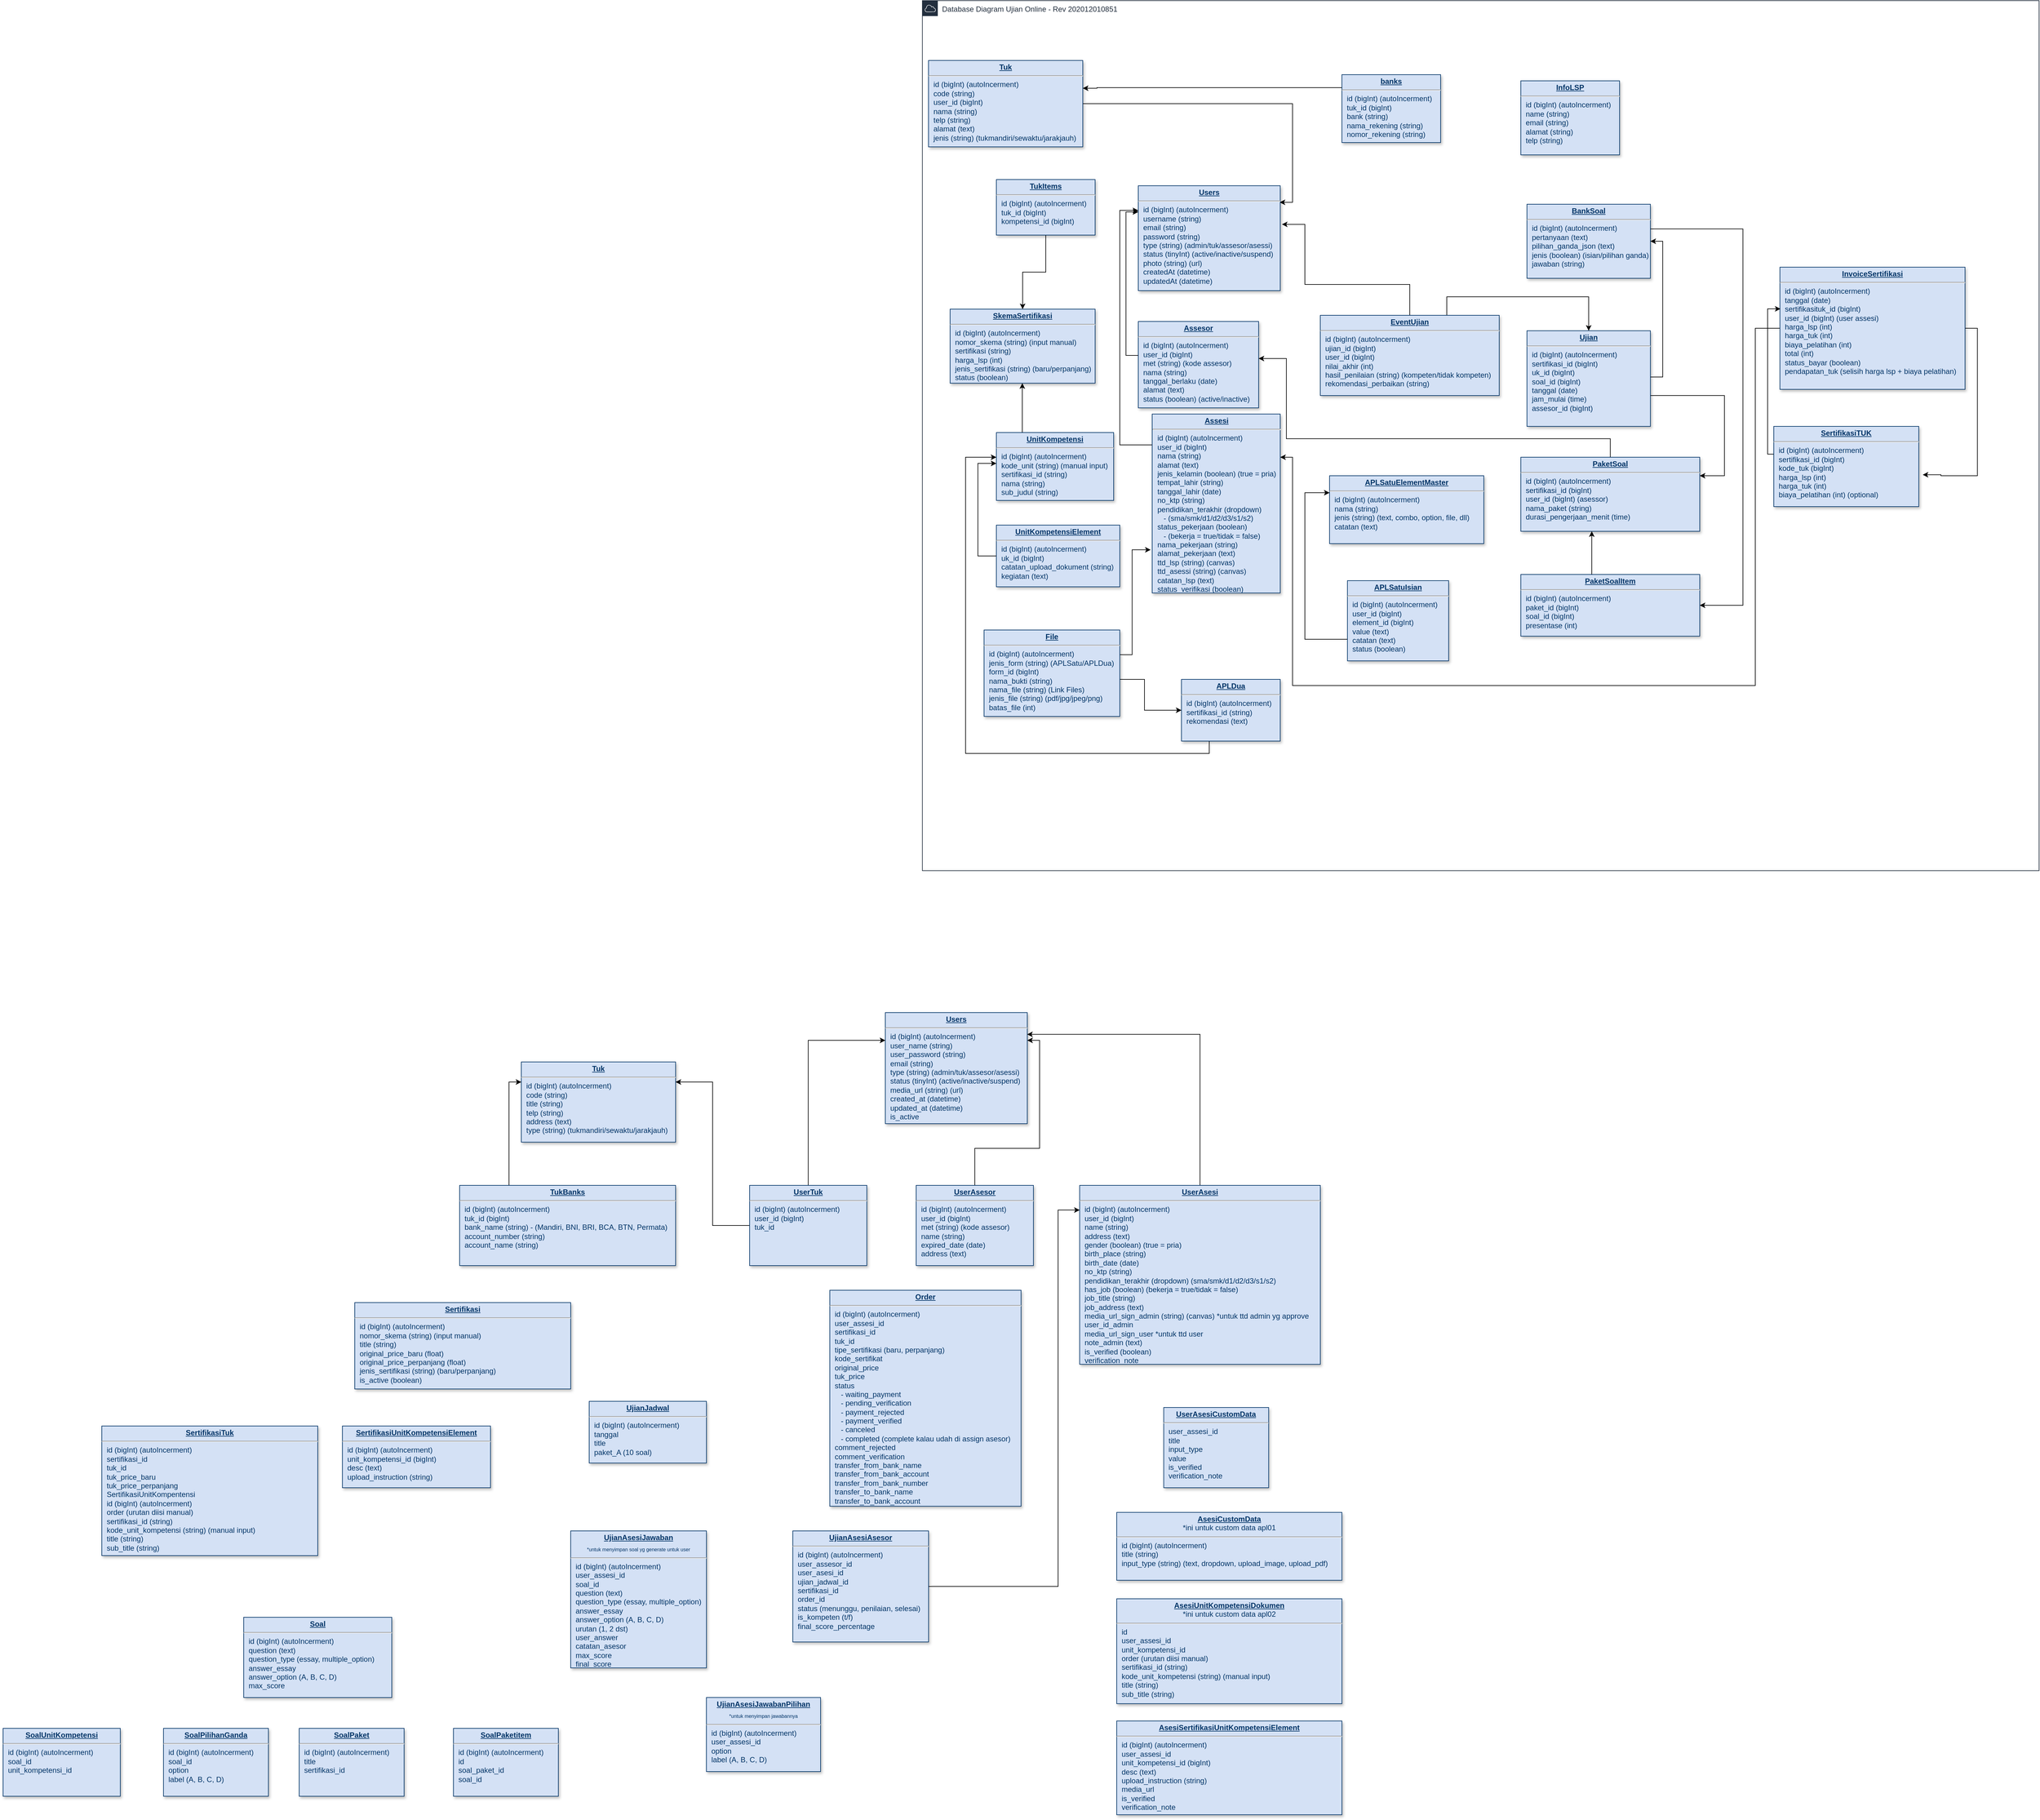 <mxfile version="13.10.9" type="github">
  <diagram name="Page-1" id="efa7a0a1-bf9b-a30e-e6df-94a7791c09e9">
    <mxGraphModel dx="3995" dy="2489" grid="1" gridSize="10" guides="1" tooltips="1" connect="1" arrows="1" fold="1" page="1" pageScale="1" pageWidth="826" pageHeight="1169" background="#ffffff" math="0" shadow="0">
      <root>
        <mxCell id="0" />
        <mxCell id="1" parent="0" />
        <mxCell id="heTCheeYm8iJPFTdOMiy-63" value="Database Diagram Ujian Online - Rev 202012010851" style="points=[[0,0],[0.25,0],[0.5,0],[0.75,0],[1,0],[1,0.25],[1,0.5],[1,0.75],[1,1],[0.75,1],[0.5,1],[0.25,1],[0,1],[0,0.75],[0,0.5],[0,0.25]];outlineConnect=0;gradientColor=none;html=1;whiteSpace=wrap;fontSize=12;fontStyle=0;shape=mxgraph.aws4.group;grIcon=mxgraph.aws4.group_aws_cloud;strokeColor=#232F3E;fillColor=none;verticalAlign=top;align=left;spacingLeft=30;fontColor=#232F3E;dashed=0;" parent="1" vertex="1">
          <mxGeometry x="-70" y="-220" width="1810" height="1410" as="geometry" />
        </mxCell>
        <mxCell id="heTCheeYm8iJPFTdOMiy-60" style="edgeStyle=orthogonalEdgeStyle;rounded=0;orthogonalLoop=1;jettySize=auto;html=1;entryX=0.996;entryY=0.158;entryDx=0;entryDy=0;entryPerimeter=0;" parent="1" source="19" target="25" edge="1">
          <mxGeometry relative="1" as="geometry" />
        </mxCell>
        <mxCell id="19" value="&lt;p style=&quot;margin: 0px ; margin-top: 4px ; text-align: center ; text-decoration: underline&quot;&gt;&lt;b&gt;Tuk&lt;/b&gt;&lt;/p&gt;&lt;hr&gt;&lt;p style=&quot;margin: 0px ; margin-left: 8px&quot;&gt;id (bigInt) (autoIncerment)&lt;br&gt;&lt;/p&gt;&lt;p style=&quot;margin: 0px ; margin-left: 8px&quot;&gt;code (string)&lt;br&gt;user_id (bigInt)&lt;/p&gt;&lt;p style=&quot;margin: 0px ; margin-left: 8px&quot;&gt;nama (string)&lt;/p&gt;&lt;p style=&quot;margin: 0px ; margin-left: 8px&quot;&gt;telp (string)&lt;/p&gt;&lt;p style=&quot;margin: 0px ; margin-left: 8px&quot;&gt;alamat (text)&lt;/p&gt;&lt;p style=&quot;margin: 0px ; margin-left: 8px&quot;&gt;jenis (string) (tukmandiri/sewaktu/jarakjauh)&lt;/p&gt;" style="verticalAlign=top;align=left;overflow=fill;fontSize=12;fontFamily=Helvetica;html=1;strokeColor=#003366;shadow=1;fillColor=#D4E1F5;fontColor=#003366" parent="1" vertex="1">
          <mxGeometry x="-60" y="-123" width="250" height="140" as="geometry" />
        </mxCell>
        <mxCell id="heTCheeYm8iJPFTdOMiy-50" style="edgeStyle=orthogonalEdgeStyle;rounded=0;orthogonalLoop=1;jettySize=auto;html=1;entryX=1.027;entryY=0.603;entryDx=0;entryDy=0;entryPerimeter=0;" parent="1" source="21" target="heTCheeYm8iJPFTdOMiy-49" edge="1">
          <mxGeometry relative="1" as="geometry">
            <Array as="points">
              <mxPoint x="1640" y="311" />
              <mxPoint x="1640" y="550" />
              <mxPoint x="1581" y="550" />
            </Array>
          </mxGeometry>
        </mxCell>
        <mxCell id="bXYBpyES4xBzQ3Z_DIDQ-28" style="edgeStyle=orthogonalEdgeStyle;rounded=0;orthogonalLoop=1;jettySize=auto;html=1;" parent="1" source="21" target="heTCheeYm8iJPFTdOMiy-33" edge="1">
          <mxGeometry relative="1" as="geometry">
            <Array as="points">
              <mxPoint x="1280" y="311" />
              <mxPoint x="1280" y="890" />
              <mxPoint x="530" y="890" />
              <mxPoint x="530" y="520" />
            </Array>
          </mxGeometry>
        </mxCell>
        <mxCell id="21" value="&lt;p style=&quot;margin: 0px ; margin-top: 4px ; text-align: center ; text-decoration: underline&quot;&gt;&lt;b&gt;InvoiceSertifikasi&lt;/b&gt;&lt;/p&gt;&lt;hr&gt;&lt;p style=&quot;margin: 0px ; margin-left: 8px&quot;&gt;id (bigInt) (autoI&lt;span&gt;ncerment)&lt;/span&gt;&lt;/p&gt;&lt;p style=&quot;margin: 0px ; margin-left: 8px&quot;&gt;tanggal (date)&lt;/p&gt;&lt;p style=&quot;margin: 0px ; margin-left: 8px&quot;&gt;sertifikasituk_id (bigInt)&lt;/p&gt;&lt;p style=&quot;margin: 0px ; margin-left: 8px&quot;&gt;user_id (bigInt) (user assesi)&lt;/p&gt;&lt;p style=&quot;margin: 0px ; margin-left: 8px&quot;&gt;harga_lsp (int)&lt;/p&gt;&lt;p style=&quot;margin: 0px ; margin-left: 8px&quot;&gt;harga_tuk (int)&lt;/p&gt;&lt;p style=&quot;margin: 0px ; margin-left: 8px&quot;&gt;biaya_pelatihan (int)&lt;/p&gt;&lt;p style=&quot;margin: 0px ; margin-left: 8px&quot;&gt;total (int)&lt;/p&gt;&lt;p style=&quot;margin: 0px ; margin-left: 8px&quot;&gt;status_bayar (boolean)&lt;/p&gt;&lt;p style=&quot;margin: 0px ; margin-left: 8px&quot;&gt;pendapatan_tuk&amp;nbsp;&lt;span&gt;(selisih harga lsp + biaya pelatihan)&lt;/span&gt;&lt;/p&gt;&lt;p style=&quot;margin: 0px ; margin-left: 8px&quot;&gt;&lt;br&gt;&lt;/p&gt;" style="verticalAlign=top;align=left;overflow=fill;fontSize=12;fontFamily=Helvetica;html=1;strokeColor=#003366;shadow=1;fillColor=#D4E1F5;fontColor=#003366" parent="1" vertex="1">
          <mxGeometry x="1320" y="212" width="300" height="198" as="geometry" />
        </mxCell>
        <mxCell id="DHn3oza12a2Z6BV4zN-L-25" style="edgeStyle=orthogonalEdgeStyle;rounded=0;orthogonalLoop=1;jettySize=auto;html=1;" parent="1" source="23" target="heTCheeYm8iJPFTdOMiy-48" edge="1">
          <mxGeometry relative="1" as="geometry">
            <Array as="points">
              <mxPoint x="92" y="460" />
              <mxPoint x="92" y="460" />
            </Array>
          </mxGeometry>
        </mxCell>
        <mxCell id="23" value="&lt;p style=&quot;margin: 0px ; margin-top: 4px ; text-align: center ; text-decoration: underline&quot;&gt;&lt;strong&gt;UnitKompetensi&lt;/strong&gt;&lt;/p&gt;&lt;hr&gt;&lt;p style=&quot;margin: 0px ; margin-left: 8px&quot;&gt;id (bigInt) (autoIncerment)&amp;nbsp;&lt;/p&gt;&lt;p style=&quot;margin: 0px ; margin-left: 8px&quot;&gt;&lt;span&gt;kode_unit (string) (manual input)&lt;/span&gt;&lt;br&gt;&lt;/p&gt;&lt;p style=&quot;margin: 0px ; margin-left: 8px&quot;&gt;sertifikasi_id (string)&lt;/p&gt;&lt;p style=&quot;margin: 0px ; margin-left: 8px&quot;&gt;nama (string)&lt;/p&gt;&lt;p style=&quot;margin: 0px ; margin-left: 8px&quot;&gt;sub_judul (string)&lt;/p&gt;" style="verticalAlign=top;align=left;overflow=fill;fontSize=12;fontFamily=Helvetica;html=1;strokeColor=#003366;shadow=1;fillColor=#D4E1F5;fontColor=#003366" parent="1" vertex="1">
          <mxGeometry x="50" y="480" width="190" height="110" as="geometry" />
        </mxCell>
        <mxCell id="25" value="&lt;p style=&quot;margin: 0px ; margin-top: 4px ; text-align: center ; text-decoration: underline&quot;&gt;&lt;strong&gt;Users&lt;/strong&gt;&lt;/p&gt;&lt;hr&gt;&lt;p style=&quot;margin: 0px ; margin-left: 8px&quot;&gt;id (bigInt) (autoIncerment)&lt;/p&gt;&lt;p style=&quot;margin: 0px ; margin-left: 8px&quot;&gt;&lt;span&gt;username (string)&lt;/span&gt;&lt;br&gt;&lt;/p&gt;&lt;p style=&quot;margin: 0px ; margin-left: 8px&quot;&gt;email (string)&lt;/p&gt;&lt;p style=&quot;margin: 0px ; margin-left: 8px&quot;&gt;password (string)&lt;/p&gt;&lt;p style=&quot;margin: 0px ; margin-left: 8px&quot;&gt;type (string) (admin/tuk/assesor/asessi)&lt;/p&gt;&lt;p style=&quot;margin: 0px ; margin-left: 8px&quot;&gt;status (tinyInt) (active/inactive/suspend)&lt;/p&gt;&lt;p style=&quot;margin: 0px ; margin-left: 8px&quot;&gt;photo (string) (url)&lt;br&gt;&lt;/p&gt;&lt;p style=&quot;margin: 0px ; margin-left: 8px&quot;&gt;createdAt (datetime)&lt;/p&gt;&lt;p style=&quot;margin: 0px ; margin-left: 8px&quot;&gt;updatedAt (datetime)&lt;/p&gt;" style="verticalAlign=top;align=left;overflow=fill;fontSize=12;fontFamily=Helvetica;html=1;strokeColor=#003366;shadow=1;fillColor=#D4E1F5;fontColor=#003366" parent="1" vertex="1">
          <mxGeometry x="280" y="80" width="230" height="170" as="geometry" />
        </mxCell>
        <mxCell id="DHn3oza12a2Z6BV4zN-L-26" style="edgeStyle=orthogonalEdgeStyle;rounded=0;orthogonalLoop=1;jettySize=auto;html=1;entryX=0.5;entryY=0;entryDx=0;entryDy=0;" parent="1" source="WZpdN21KnvEpJNr-9mmN-114" target="heTCheeYm8iJPFTdOMiy-48" edge="1">
          <mxGeometry relative="1" as="geometry" />
        </mxCell>
        <mxCell id="WZpdN21KnvEpJNr-9mmN-114" value="&lt;p style=&quot;margin: 0px ; margin-top: 4px ; text-align: center ; text-decoration: underline&quot;&gt;&lt;b&gt;TukItems&lt;/b&gt;&lt;/p&gt;&lt;hr&gt;&lt;p style=&quot;margin: 0px ; margin-left: 8px&quot;&gt;id (bigInt) (autoIncerment)&lt;/p&gt;&lt;p style=&quot;margin: 0px ; margin-left: 8px&quot;&gt;tuk_id (bigInt)&lt;/p&gt;&lt;p style=&quot;margin: 0px ; margin-left: 8px&quot;&gt;kompetensi_id (bigInt)&lt;/p&gt;" style="verticalAlign=top;align=left;overflow=fill;fontSize=12;fontFamily=Helvetica;html=1;strokeColor=#003366;shadow=1;fillColor=#D4E1F5;fontColor=#003366" parent="1" vertex="1">
          <mxGeometry x="50" y="70" width="160" height="90" as="geometry" />
        </mxCell>
        <mxCell id="heTCheeYm8iJPFTdOMiy-61" style="edgeStyle=orthogonalEdgeStyle;rounded=0;orthogonalLoop=1;jettySize=auto;html=1;" parent="1" source="WZpdN21KnvEpJNr-9mmN-120" edge="1">
          <mxGeometry relative="1" as="geometry">
            <Array as="points">
              <mxPoint x="213" y="-79" />
            </Array>
            <mxPoint x="190" y="-78" as="targetPoint" />
          </mxGeometry>
        </mxCell>
        <mxCell id="WZpdN21KnvEpJNr-9mmN-120" value="&lt;p style=&quot;margin: 0px ; margin-top: 4px ; text-align: center ; text-decoration: underline&quot;&gt;&lt;b&gt;banks&lt;/b&gt;&lt;/p&gt;&lt;hr&gt;&lt;p style=&quot;margin: 0px ; margin-left: 8px&quot;&gt;id (bigInt) (autoIncerment)&lt;/p&gt;&lt;p style=&quot;margin: 0px ; margin-left: 8px&quot;&gt;tuk_id (bigInt)&lt;br&gt;bank (string)&lt;/p&gt;&lt;p style=&quot;margin: 0px ; margin-left: 8px&quot;&gt;nama_rekening (string)&lt;/p&gt;&lt;p style=&quot;margin: 0px ; margin-left: 8px&quot;&gt;nomor_rekening (string)&lt;/p&gt;" style="verticalAlign=top;align=left;overflow=fill;fontSize=12;fontFamily=Helvetica;html=1;strokeColor=#003366;shadow=1;fillColor=#D4E1F5;fontColor=#003366" parent="1" vertex="1">
          <mxGeometry x="610" y="-100" width="160" height="110" as="geometry" />
        </mxCell>
        <mxCell id="Iho4lKKZC5XpDZxjVtu8-25" value="&lt;p style=&quot;margin: 0px ; margin-top: 4px ; text-align: center ; text-decoration: underline&quot;&gt;&lt;b&gt;InfoLSP&lt;/b&gt;&lt;/p&gt;&lt;hr&gt;&lt;p style=&quot;margin: 0px ; margin-left: 8px&quot;&gt;id (bigInt) (autoI&lt;span&gt;ncerment)&lt;/span&gt;&lt;/p&gt;&lt;p style=&quot;margin: 0px ; margin-left: 8px&quot;&gt;name (string)&lt;/p&gt;&lt;p style=&quot;margin: 0px ; margin-left: 8px&quot;&gt;email (string)&lt;/p&gt;&lt;p style=&quot;margin: 0px ; margin-left: 8px&quot;&gt;alamat (string)&lt;/p&gt;&lt;p style=&quot;margin: 0px ; margin-left: 8px&quot;&gt;telp (string)&lt;/p&gt;" style="verticalAlign=top;align=left;overflow=fill;fontSize=12;fontFamily=Helvetica;html=1;strokeColor=#003366;shadow=1;fillColor=#D4E1F5;fontColor=#003366" parent="1" vertex="1">
          <mxGeometry x="900" y="-90" width="160" height="120" as="geometry" />
        </mxCell>
        <mxCell id="heTCheeYm8iJPFTdOMiy-39" style="edgeStyle=orthogonalEdgeStyle;rounded=0;orthogonalLoop=1;jettySize=auto;html=1;entryX=0;entryY=0.25;entryDx=0;entryDy=0;" parent="1" source="heTCheeYm8iJPFTdOMiy-32" target="25" edge="1">
          <mxGeometry relative="1" as="geometry">
            <mxPoint x="270" y="110" as="targetPoint" />
            <Array as="points">
              <mxPoint x="260" y="355" />
              <mxPoint x="260" y="122" />
            </Array>
          </mxGeometry>
        </mxCell>
        <mxCell id="heTCheeYm8iJPFTdOMiy-32" value="&lt;p style=&quot;margin: 0px ; margin-top: 4px ; text-align: center ; text-decoration: underline&quot;&gt;&lt;strong&gt;Assesor&lt;/strong&gt;&lt;/p&gt;&lt;hr&gt;&lt;p style=&quot;margin: 0px ; margin-left: 8px&quot;&gt;id (bigInt) (autoIncerment)&lt;/p&gt;&lt;p style=&quot;margin: 0px ; margin-left: 8px&quot;&gt;user_id (bigInt)&lt;/p&gt;&lt;p style=&quot;margin: 0px ; margin-left: 8px&quot;&gt;met (string) (kode assesor)&lt;br&gt;&lt;/p&gt;&lt;p style=&quot;margin: 0px ; margin-left: 8px&quot;&gt;nama (string)&lt;/p&gt;&lt;p style=&quot;margin: 0px ; margin-left: 8px&quot;&gt;tanggal_berlaku (date)&lt;/p&gt;&lt;p style=&quot;margin: 0px ; margin-left: 8px&quot;&gt;alamat (text)&lt;/p&gt;&lt;p style=&quot;margin: 0px ; margin-left: 8px&quot;&gt;status (boolean) (active/inactive)&lt;/p&gt;&lt;p style=&quot;margin: 0px ; margin-left: 8px&quot;&gt;&lt;br&gt;&lt;/p&gt;" style="verticalAlign=top;align=left;overflow=fill;fontSize=12;fontFamily=Helvetica;html=1;strokeColor=#003366;shadow=1;fillColor=#D4E1F5;fontColor=#003366" parent="1" vertex="1">
          <mxGeometry x="280" y="300" width="195" height="140" as="geometry" />
        </mxCell>
        <mxCell id="heTCheeYm8iJPFTdOMiy-40" style="edgeStyle=orthogonalEdgeStyle;rounded=0;orthogonalLoop=1;jettySize=auto;html=1;" parent="1" source="heTCheeYm8iJPFTdOMiy-33" edge="1">
          <mxGeometry relative="1" as="geometry">
            <mxPoint x="280" y="120" as="targetPoint" />
            <Array as="points">
              <mxPoint x="250" y="500" />
              <mxPoint x="250" y="120" />
            </Array>
          </mxGeometry>
        </mxCell>
        <mxCell id="heTCheeYm8iJPFTdOMiy-33" value="&lt;p style=&quot;margin: 0px ; margin-top: 4px ; text-align: center ; text-decoration: underline&quot;&gt;&lt;strong&gt;Assesi&lt;/strong&gt;&lt;/p&gt;&lt;hr&gt;&lt;p style=&quot;margin: 0px ; margin-left: 8px&quot;&gt;id (bigInt) (autoIncerment)&lt;/p&gt;&lt;p style=&quot;margin: 0px ; margin-left: 8px&quot;&gt;user_id (bigInt)&lt;/p&gt;&lt;p style=&quot;margin: 0px ; margin-left: 8px&quot;&gt;nama (string)&lt;/p&gt;&lt;p style=&quot;margin: 0px ; margin-left: 8px&quot;&gt;alamat (text)&lt;/p&gt;&lt;p style=&quot;margin: 0px ; margin-left: 8px&quot;&gt;jenis_kelamin (boolean) (true = pria)&lt;br&gt;tempat_lahir (string)&lt;/p&gt;&lt;p style=&quot;margin: 0px ; margin-left: 8px&quot;&gt;tanggal_lahir (date)&lt;/p&gt;&lt;p style=&quot;margin: 0px ; margin-left: 8px&quot;&gt;no_ktp (string)&lt;/p&gt;&lt;p style=&quot;margin: 0px ; margin-left: 8px&quot;&gt;pendidikan_terakhir (dropdown)&lt;/p&gt;&lt;p style=&quot;margin: 0px ; margin-left: 8px&quot;&gt;&amp;nbsp; &amp;nbsp;- (sma/smk/d1/d2/d3/s1/s2)&lt;/p&gt;&lt;p style=&quot;margin: 0px ; margin-left: 8px&quot;&gt;status_pekerjaan (boolean)&lt;/p&gt;&lt;p style=&quot;margin: 0px ; margin-left: 8px&quot;&gt;&amp;nbsp; &amp;nbsp;- (bekerja = true/tidak = false)&lt;/p&gt;&lt;p style=&quot;margin: 0px ; margin-left: 8px&quot;&gt;nama_pekerjaan (string)&lt;/p&gt;&lt;p style=&quot;margin: 0px ; margin-left: 8px&quot;&gt;alamat_pekerjaan (text)&lt;/p&gt;&lt;p style=&quot;margin: 0px ; margin-left: 8px&quot;&gt;ttd_lsp (string) (canvas)&lt;/p&gt;&lt;p style=&quot;margin: 0px ; margin-left: 8px&quot;&gt;ttd_asessi (string) (canvas)&lt;/p&gt;&lt;p style=&quot;margin: 0px ; margin-left: 8px&quot;&gt;catatan_lsp (text)&lt;/p&gt;&lt;p style=&quot;margin: 0px ; margin-left: 8px&quot;&gt;status_verifikasi (boolean)&lt;/p&gt;" style="verticalAlign=top;align=left;overflow=fill;fontSize=12;fontFamily=Helvetica;html=1;strokeColor=#003366;shadow=1;fillColor=#D4E1F5;fontColor=#003366" parent="1" vertex="1">
          <mxGeometry x="302.5" y="450" width="207.5" height="290" as="geometry" />
        </mxCell>
        <mxCell id="heTCheeYm8iJPFTdOMiy-34" value="&lt;p style=&quot;margin: 4px 0px 0px ; text-align: center&quot;&gt;&lt;b&gt;&lt;u&gt;APLSatuElementMaster&lt;/u&gt;&lt;/b&gt;&lt;br&gt;&lt;/p&gt;&lt;hr&gt;&lt;p style=&quot;margin: 0px ; margin-left: 8px&quot;&gt;id (bigInt) (autoIncerment)&lt;/p&gt;&lt;p style=&quot;margin: 0px ; margin-left: 8px&quot;&gt;nama (string)&lt;/p&gt;&lt;p style=&quot;margin: 0px ; margin-left: 8px&quot;&gt;jenis (string) (text, combo, option, file, dll)&lt;/p&gt;&lt;p style=&quot;margin: 0px ; margin-left: 8px&quot;&gt;catatan (text)&lt;/p&gt;" style="verticalAlign=top;align=left;overflow=fill;fontSize=12;fontFamily=Helvetica;html=1;strokeColor=#003366;shadow=1;fillColor=#D4E1F5;fontColor=#003366" parent="1" vertex="1">
          <mxGeometry x="590" y="550" width="250" height="110" as="geometry" />
        </mxCell>
        <mxCell id="heTCheeYm8iJPFTdOMiy-37" style="edgeStyle=orthogonalEdgeStyle;rounded=0;orthogonalLoop=1;jettySize=auto;html=1;entryX=0;entryY=0.25;entryDx=0;entryDy=0;" parent="1" source="heTCheeYm8iJPFTdOMiy-35" target="heTCheeYm8iJPFTdOMiy-34" edge="1">
          <mxGeometry relative="1" as="geometry">
            <mxPoint x="550" y="490" as="targetPoint" />
            <Array as="points">
              <mxPoint x="550" y="815" />
              <mxPoint x="550" y="578" />
            </Array>
          </mxGeometry>
        </mxCell>
        <mxCell id="heTCheeYm8iJPFTdOMiy-35" value="&lt;p style=&quot;margin: 4px 0px 0px ; text-align: center&quot;&gt;&lt;b&gt;&lt;u&gt;APLSatuIsian&lt;/u&gt;&lt;/b&gt;&lt;br&gt;&lt;/p&gt;&lt;hr&gt;&lt;p style=&quot;margin: 0px ; margin-left: 8px&quot;&gt;id (bigInt) (autoIncerment)&lt;/p&gt;&lt;p style=&quot;margin: 0px ; margin-left: 8px&quot;&gt;user_id (bigInt)&lt;/p&gt;&lt;p style=&quot;margin: 0px ; margin-left: 8px&quot;&gt;element_id (bigInt)&lt;/p&gt;&lt;p style=&quot;margin: 0px ; margin-left: 8px&quot;&gt;value (text)&lt;/p&gt;&lt;p style=&quot;margin: 0px ; margin-left: 8px&quot;&gt;catatan (text)&lt;/p&gt;&lt;p style=&quot;margin: 0px ; margin-left: 8px&quot;&gt;status (boolean)&lt;/p&gt;" style="verticalAlign=top;align=left;overflow=fill;fontSize=12;fontFamily=Helvetica;html=1;strokeColor=#003366;shadow=1;fillColor=#D4E1F5;fontColor=#003366" parent="1" vertex="1">
          <mxGeometry x="619" y="720" width="164" height="130" as="geometry" />
        </mxCell>
        <mxCell id="DHn3oza12a2Z6BV4zN-L-27" style="edgeStyle=orthogonalEdgeStyle;rounded=0;orthogonalLoop=1;jettySize=auto;html=1;" parent="1" source="heTCheeYm8iJPFTdOMiy-42" target="23" edge="1">
          <mxGeometry relative="1" as="geometry">
            <Array as="points">
              <mxPoint x="395" y="1000" />
              <mxPoint y="1000" />
              <mxPoint y="520" />
            </Array>
          </mxGeometry>
        </mxCell>
        <mxCell id="heTCheeYm8iJPFTdOMiy-42" value="&lt;p style=&quot;margin: 0px ; margin-top: 4px ; text-align: center ; text-decoration: underline&quot;&gt;&lt;strong&gt;APLDua&lt;/strong&gt;&lt;/p&gt;&lt;hr&gt;&lt;p style=&quot;margin: 0px ; margin-left: 8px&quot;&gt;id (bigInt) (autoIncerment)&lt;/p&gt;&lt;p style=&quot;margin: 0px ; margin-left: 8px&quot;&gt;&lt;span&gt;sertifikasi_id (string)&lt;/span&gt;&lt;/p&gt;&lt;p style=&quot;margin: 0px ; margin-left: 8px&quot;&gt;rekomendasi (text)&lt;/p&gt;" style="verticalAlign=top;align=left;overflow=fill;fontSize=12;fontFamily=Helvetica;html=1;strokeColor=#003366;shadow=1;fillColor=#D4E1F5;fontColor=#003366" parent="1" vertex="1">
          <mxGeometry x="350" y="880" width="160" height="100" as="geometry" />
        </mxCell>
        <mxCell id="heTCheeYm8iJPFTdOMiy-45" style="edgeStyle=orthogonalEdgeStyle;rounded=0;orthogonalLoop=1;jettySize=auto;html=1;" parent="1" source="heTCheeYm8iJPFTdOMiy-43" edge="1">
          <mxGeometry relative="1" as="geometry">
            <mxPoint x="50" y="530" as="targetPoint" />
            <Array as="points">
              <mxPoint x="20" y="680" />
              <mxPoint x="20" y="530" />
            </Array>
          </mxGeometry>
        </mxCell>
        <mxCell id="heTCheeYm8iJPFTdOMiy-43" value="&lt;p style=&quot;margin: 0px ; margin-top: 4px ; text-align: center ; text-decoration: underline&quot;&gt;&lt;strong&gt;UnitKompetensiElement&lt;/strong&gt;&lt;/p&gt;&lt;hr&gt;&lt;p style=&quot;margin: 0px ; margin-left: 8px&quot;&gt;id (bigInt) (autoIncerment)&amp;nbsp;&lt;/p&gt;&lt;p style=&quot;margin: 0px ; margin-left: 8px&quot;&gt;uk_id (bigInt)&lt;/p&gt;&lt;p style=&quot;margin: 0px ; margin-left: 8px&quot;&gt;catatan_upload_dokument (string)&lt;/p&gt;&lt;p style=&quot;margin: 0px ; margin-left: 8px&quot;&gt;kegiatan (text)&lt;/p&gt;" style="verticalAlign=top;align=left;overflow=fill;fontSize=12;fontFamily=Helvetica;html=1;strokeColor=#003366;shadow=1;fillColor=#D4E1F5;fontColor=#003366" parent="1" vertex="1">
          <mxGeometry x="50" y="630" width="200" height="100" as="geometry" />
        </mxCell>
        <mxCell id="heTCheeYm8iJPFTdOMiy-46" style="edgeStyle=orthogonalEdgeStyle;rounded=0;orthogonalLoop=1;jettySize=auto;html=1;" parent="1" source="heTCheeYm8iJPFTdOMiy-44" edge="1">
          <mxGeometry relative="1" as="geometry">
            <mxPoint x="300" y="670" as="targetPoint" />
            <Array as="points">
              <mxPoint x="130" y="840" />
              <mxPoint x="270" y="840" />
              <mxPoint x="270" y="670" />
              <mxPoint x="300" y="670" />
            </Array>
          </mxGeometry>
        </mxCell>
        <mxCell id="heTCheeYm8iJPFTdOMiy-47" style="edgeStyle=orthogonalEdgeStyle;rounded=0;orthogonalLoop=1;jettySize=auto;html=1;entryX=0;entryY=0.5;entryDx=0;entryDy=0;" parent="1" source="heTCheeYm8iJPFTdOMiy-44" target="heTCheeYm8iJPFTdOMiy-42" edge="1">
          <mxGeometry relative="1" as="geometry">
            <mxPoint x="310" y="920" as="targetPoint" />
            <Array as="points">
              <mxPoint x="290" y="880" />
              <mxPoint x="290" y="930" />
            </Array>
          </mxGeometry>
        </mxCell>
        <mxCell id="heTCheeYm8iJPFTdOMiy-44" value="&lt;p style=&quot;margin: 0px ; margin-top: 4px ; text-align: center ; text-decoration: underline&quot;&gt;&lt;strong&gt;File&lt;/strong&gt;&lt;/p&gt;&lt;hr&gt;&lt;p style=&quot;margin: 0px ; margin-left: 8px&quot;&gt;id (bigInt) (autoIncerment)&amp;nbsp;&lt;/p&gt;&lt;p style=&quot;margin: 0px ; margin-left: 8px&quot;&gt;jenis_form (string) (APLSatu/APLDua)&lt;/p&gt;&lt;p style=&quot;margin: 0px ; margin-left: 8px&quot;&gt;form_id (bigInt)&lt;/p&gt;&lt;p style=&quot;margin: 0px ; margin-left: 8px&quot;&gt;nama_bukti (string)&lt;/p&gt;&lt;p style=&quot;margin: 0px ; margin-left: 8px&quot;&gt;nama_file (string) (Link Files)&lt;/p&gt;&lt;p style=&quot;margin: 0px ; margin-left: 8px&quot;&gt;jenis_file (string) (pdf/jpg/jpeg/png)&lt;/p&gt;&lt;p style=&quot;margin: 0px ; margin-left: 8px&quot;&gt;batas_file (int)&lt;/p&gt;" style="verticalAlign=top;align=left;overflow=fill;fontSize=12;fontFamily=Helvetica;html=1;strokeColor=#003366;shadow=1;fillColor=#D4E1F5;fontColor=#003366" parent="1" vertex="1">
          <mxGeometry x="30" y="800" width="220" height="140" as="geometry" />
        </mxCell>
        <mxCell id="heTCheeYm8iJPFTdOMiy-48" value="&lt;p style=&quot;margin: 0px ; margin-top: 4px ; text-align: center ; text-decoration: underline&quot;&gt;&lt;strong&gt;SkemaSertifikasi&lt;/strong&gt;&lt;/p&gt;&lt;hr&gt;&lt;p style=&quot;margin: 0px ; margin-left: 8px&quot;&gt;id (bigInt) (autoIncerment)&lt;/p&gt;&lt;p style=&quot;margin: 0px ; margin-left: 8px&quot;&gt;nomor_skema (string) (input manual)&lt;/p&gt;&lt;p style=&quot;margin: 0px ; margin-left: 8px&quot;&gt;sertifikasi (string)&lt;/p&gt;&lt;p style=&quot;margin: 0px ; margin-left: 8px&quot;&gt;harga_lsp (int)&lt;/p&gt;&lt;p style=&quot;margin: 0px ; margin-left: 8px&quot;&gt;jenis_sertifikasi (string) (baru/perpanjang)&lt;/p&gt;&lt;p style=&quot;margin: 0px ; margin-left: 8px&quot;&gt;status (boolean)&lt;/p&gt;" style="verticalAlign=top;align=left;overflow=fill;fontSize=12;fontFamily=Helvetica;html=1;strokeColor=#003366;shadow=1;fillColor=#D4E1F5;fontColor=#003366" parent="1" vertex="1">
          <mxGeometry x="-25" y="280" width="235" height="120" as="geometry" />
        </mxCell>
        <mxCell id="heTCheeYm8iJPFTdOMiy-59" style="edgeStyle=orthogonalEdgeStyle;rounded=0;orthogonalLoop=1;jettySize=auto;html=1;entryX=0.003;entryY=0.341;entryDx=0;entryDy=0;entryPerimeter=0;" parent="1" source="heTCheeYm8iJPFTdOMiy-49" target="21" edge="1">
          <mxGeometry relative="1" as="geometry">
            <Array as="points">
              <mxPoint x="1300" y="515" />
              <mxPoint x="1300" y="280" />
            </Array>
          </mxGeometry>
        </mxCell>
        <mxCell id="heTCheeYm8iJPFTdOMiy-49" value="&lt;p style=&quot;margin: 0px ; margin-top: 4px ; text-align: center ; text-decoration: underline&quot;&gt;&lt;strong&gt;SertifikasiTUK&lt;/strong&gt;&lt;/p&gt;&lt;hr&gt;&lt;p style=&quot;margin: 0px ; margin-left: 8px&quot;&gt;id (bigInt) (autoIncerment)&lt;/p&gt;&lt;p style=&quot;margin: 0px ; margin-left: 8px&quot;&gt;sertifikasi_id (bigInt)&lt;/p&gt;&lt;p style=&quot;margin: 0px ; margin-left: 8px&quot;&gt;kode_tuk (bigInt)&lt;/p&gt;&lt;p style=&quot;margin: 0px ; margin-left: 8px&quot;&gt;harga_lsp (int)&lt;/p&gt;&lt;p style=&quot;margin: 0px ; margin-left: 8px&quot;&gt;harga_tuk (int)&lt;/p&gt;&lt;p style=&quot;margin: 0px ; margin-left: 8px&quot;&gt;biaya_pelatihan (int) (optional)&lt;/p&gt;" style="verticalAlign=top;align=left;overflow=fill;fontSize=12;fontFamily=Helvetica;html=1;strokeColor=#003366;shadow=1;fillColor=#D4E1F5;fontColor=#003366" parent="1" vertex="1">
          <mxGeometry x="1310" y="470" width="235" height="130" as="geometry" />
        </mxCell>
        <mxCell id="MrS6xcVCUdpSio_KJlvb-25" style="edgeStyle=orthogonalEdgeStyle;rounded=0;orthogonalLoop=1;jettySize=auto;html=1;entryX=1;entryY=0.5;entryDx=0;entryDy=0;" parent="1" source="heTCheeYm8iJPFTdOMiy-52" target="BUe4r4xqA8qYwREzCAUj-28" edge="1">
          <mxGeometry relative="1" as="geometry">
            <mxPoint x="1180" y="853" as="targetPoint" />
            <Array as="points">
              <mxPoint x="1260" y="150" />
              <mxPoint x="1260" y="760" />
            </Array>
          </mxGeometry>
        </mxCell>
        <mxCell id="heTCheeYm8iJPFTdOMiy-52" value="&lt;p style=&quot;margin: 0px ; margin-top: 4px ; text-align: center ; text-decoration: underline&quot;&gt;&lt;strong&gt;BankSoal&lt;/strong&gt;&lt;/p&gt;&lt;hr&gt;&lt;p style=&quot;margin: 0px ; margin-left: 8px&quot;&gt;id (bigInt) (autoIncerment)&lt;/p&gt;&lt;p style=&quot;margin: 0px ; margin-left: 8px&quot;&gt;pertanyaan (text)&lt;/p&gt;&lt;p style=&quot;margin: 0px ; margin-left: 8px&quot;&gt;pilihan_ganda_json (text)&lt;/p&gt;&lt;p style=&quot;margin: 0px ; margin-left: 8px&quot;&gt;jenis (boolean) (isian/pilihan ganda)&lt;/p&gt;&lt;p style=&quot;margin: 0px ; margin-left: 8px&quot;&gt;jawaban (string)&lt;/p&gt;" style="verticalAlign=top;align=left;overflow=fill;fontSize=12;fontFamily=Helvetica;html=1;strokeColor=#003366;shadow=1;fillColor=#D4E1F5;fontColor=#003366" parent="1" vertex="1">
          <mxGeometry x="910" y="110.0" width="200" height="120" as="geometry" />
        </mxCell>
        <mxCell id="heTCheeYm8iJPFTdOMiy-55" style="edgeStyle=orthogonalEdgeStyle;rounded=0;orthogonalLoop=1;jettySize=auto;html=1;entryX=1;entryY=0.5;entryDx=0;entryDy=0;" parent="1" source="heTCheeYm8iJPFTdOMiy-53" target="heTCheeYm8iJPFTdOMiy-52" edge="1">
          <mxGeometry relative="1" as="geometry">
            <Array as="points">
              <mxPoint x="1130" y="390" />
              <mxPoint x="1130" y="170" />
              <mxPoint x="1110" y="170" />
            </Array>
          </mxGeometry>
        </mxCell>
        <mxCell id="MrS6xcVCUdpSio_KJlvb-26" style="edgeStyle=orthogonalEdgeStyle;rounded=0;orthogonalLoop=1;jettySize=auto;html=1;entryX=1;entryY=0.25;entryDx=0;entryDy=0;" parent="1" source="heTCheeYm8iJPFTdOMiy-53" target="BUe4r4xqA8qYwREzCAUj-26" edge="1">
          <mxGeometry relative="1" as="geometry">
            <Array as="points">
              <mxPoint x="1230" y="420" />
              <mxPoint x="1230" y="550" />
            </Array>
          </mxGeometry>
        </mxCell>
        <mxCell id="heTCheeYm8iJPFTdOMiy-53" value="&lt;p style=&quot;margin: 0px ; margin-top: 4px ; text-align: center ; text-decoration: underline&quot;&gt;&lt;strong&gt;Ujian&lt;/strong&gt;&lt;/p&gt;&lt;hr&gt;&lt;p style=&quot;margin: 0px ; margin-left: 8px&quot;&gt;id (bigInt) (autoIncerment)&lt;/p&gt;&lt;p style=&quot;margin: 0px ; margin-left: 8px&quot;&gt;sertifikasi_id (bigInt)&lt;/p&gt;&lt;p style=&quot;margin: 0px ; margin-left: 8px&quot;&gt;uk_id (bigInt)&lt;/p&gt;&lt;p style=&quot;margin: 0px ; margin-left: 8px&quot;&gt;soal_id (bigInt)&lt;/p&gt;&lt;p style=&quot;margin: 0px ; margin-left: 8px&quot;&gt;tanggal (date)&lt;/p&gt;&lt;p style=&quot;margin: 0px ; margin-left: 8px&quot;&gt;jam_mulai (time)&lt;/p&gt;&lt;p style=&quot;margin: 0px ; margin-left: 8px&quot;&gt;assesor_id (bigInt)&lt;/p&gt;" style="verticalAlign=top;align=left;overflow=fill;fontSize=12;fontFamily=Helvetica;html=1;strokeColor=#003366;shadow=1;fillColor=#D4E1F5;fontColor=#003366" parent="1" vertex="1">
          <mxGeometry x="910" y="315" width="200" height="155" as="geometry" />
        </mxCell>
        <mxCell id="heTCheeYm8iJPFTdOMiy-56" style="edgeStyle=orthogonalEdgeStyle;rounded=0;orthogonalLoop=1;jettySize=auto;html=1;entryX=0.5;entryY=0;entryDx=0;entryDy=0;" parent="1" source="heTCheeYm8iJPFTdOMiy-54" target="heTCheeYm8iJPFTdOMiy-53" edge="1">
          <mxGeometry relative="1" as="geometry">
            <Array as="points">
              <mxPoint x="780" y="260" />
              <mxPoint x="1010" y="260" />
            </Array>
          </mxGeometry>
        </mxCell>
        <mxCell id="heTCheeYm8iJPFTdOMiy-57" style="edgeStyle=orthogonalEdgeStyle;rounded=0;orthogonalLoop=1;jettySize=auto;html=1;entryX=1.012;entryY=0.368;entryDx=0;entryDy=0;entryPerimeter=0;" parent="1" source="heTCheeYm8iJPFTdOMiy-54" target="25" edge="1">
          <mxGeometry relative="1" as="geometry">
            <Array as="points">
              <mxPoint x="720" y="240" />
              <mxPoint x="550" y="240" />
              <mxPoint x="550" y="142" />
            </Array>
          </mxGeometry>
        </mxCell>
        <mxCell id="heTCheeYm8iJPFTdOMiy-54" value="&lt;p style=&quot;margin: 0px ; margin-top: 4px ; text-align: center ; text-decoration: underline&quot;&gt;&lt;strong&gt;EventUjian&lt;/strong&gt;&lt;/p&gt;&lt;hr&gt;&lt;p style=&quot;margin: 0px ; margin-left: 8px&quot;&gt;id (bigInt) (autoIncerment)&lt;/p&gt;&lt;p style=&quot;margin: 0px ; margin-left: 8px&quot;&gt;ujian_id (bigInt)&lt;/p&gt;&lt;p style=&quot;margin: 0px ; margin-left: 8px&quot;&gt;user_id (bigInt)&lt;/p&gt;&lt;p style=&quot;margin: 0px ; margin-left: 8px&quot;&gt;nilai_akhir (int)&lt;/p&gt;&lt;p style=&quot;margin: 0px ; margin-left: 8px&quot;&gt;hasil_penilaian (string) (kompeten/tidak kompeten)&lt;/p&gt;&lt;p style=&quot;margin: 0px ; margin-left: 8px&quot;&gt;rekomendasi_perbaikan (string)&lt;/p&gt;" style="verticalAlign=top;align=left;overflow=fill;fontSize=12;fontFamily=Helvetica;html=1;strokeColor=#003366;shadow=1;fillColor=#D4E1F5;fontColor=#003366" parent="1" vertex="1">
          <mxGeometry x="575" y="290" width="290" height="130" as="geometry" />
        </mxCell>
        <mxCell id="BUe4r4xqA8qYwREzCAUj-27" style="edgeStyle=orthogonalEdgeStyle;rounded=0;orthogonalLoop=1;jettySize=auto;html=1;" parent="1" source="BUe4r4xqA8qYwREzCAUj-26" target="heTCheeYm8iJPFTdOMiy-32" edge="1">
          <mxGeometry relative="1" as="geometry">
            <Array as="points">
              <mxPoint x="1045" y="490" />
              <mxPoint x="520" y="490" />
              <mxPoint x="520" y="360" />
            </Array>
          </mxGeometry>
        </mxCell>
        <mxCell id="BUe4r4xqA8qYwREzCAUj-26" value="&lt;p style=&quot;margin: 0px ; margin-top: 4px ; text-align: center ; text-decoration: underline&quot;&gt;&lt;strong&gt;PaketSoal&lt;/strong&gt;&lt;/p&gt;&lt;hr&gt;&lt;p style=&quot;margin: 0px ; margin-left: 8px&quot;&gt;id (bigInt) (autoIncerment)&lt;/p&gt;&lt;p style=&quot;margin: 0px ; margin-left: 8px&quot;&gt;&lt;span&gt;sertifikasi_id (bigInt)&lt;/span&gt;&lt;br&gt;&lt;/p&gt;&lt;p style=&quot;margin: 0px ; margin-left: 8px&quot;&gt;user_id (bigInt) (asessor)&lt;/p&gt;&lt;p style=&quot;margin: 0px ; margin-left: 8px&quot;&gt;nama_paket (string)&lt;/p&gt;&lt;p style=&quot;margin: 0px ; margin-left: 8px&quot;&gt;durasi_pengerjaan_menit (time)&lt;/p&gt;" style="verticalAlign=top;align=left;overflow=fill;fontSize=12;fontFamily=Helvetica;html=1;strokeColor=#003366;shadow=1;fillColor=#D4E1F5;fontColor=#003366" parent="1" vertex="1">
          <mxGeometry x="900" y="520" width="290" height="120" as="geometry" />
        </mxCell>
        <mxCell id="BUe4r4xqA8qYwREzCAUj-29" style="edgeStyle=orthogonalEdgeStyle;rounded=0;orthogonalLoop=1;jettySize=auto;html=1;" parent="1" source="BUe4r4xqA8qYwREzCAUj-28" target="BUe4r4xqA8qYwREzCAUj-26" edge="1">
          <mxGeometry relative="1" as="geometry">
            <Array as="points">
              <mxPoint x="1015" y="670" />
              <mxPoint x="1015" y="670" />
            </Array>
          </mxGeometry>
        </mxCell>
        <mxCell id="BUe4r4xqA8qYwREzCAUj-28" value="&lt;p style=&quot;margin: 0px ; margin-top: 4px ; text-align: center ; text-decoration: underline&quot;&gt;&lt;strong&gt;PaketSoalItem&lt;/strong&gt;&lt;/p&gt;&lt;hr&gt;&lt;p style=&quot;margin: 0px ; margin-left: 8px&quot;&gt;id (bigInt) (autoIncerment)&lt;/p&gt;&lt;p style=&quot;margin: 0px ; margin-left: 8px&quot;&gt;paket_id (bigInt)&lt;/p&gt;&lt;p style=&quot;margin: 0px ; margin-left: 8px&quot;&gt;soal_id (bigInt)&lt;/p&gt;&lt;p style=&quot;margin: 0px ; margin-left: 8px&quot;&gt;presentase (int)&lt;/p&gt;" style="verticalAlign=top;align=left;overflow=fill;fontSize=12;fontFamily=Helvetica;html=1;strokeColor=#003366;shadow=1;fillColor=#D4E1F5;fontColor=#003366" parent="1" vertex="1">
          <mxGeometry x="900" y="710" width="290" height="100" as="geometry" />
        </mxCell>
        <mxCell id="YZXBTbIjRNJ1mOJAg90B-25" value="&lt;p style=&quot;margin: 0px ; margin-top: 4px ; text-align: center ; text-decoration: underline&quot;&gt;&lt;strong&gt;Users&lt;/strong&gt;&lt;/p&gt;&lt;hr&gt;&lt;p style=&quot;margin: 0px ; margin-left: 8px&quot;&gt;id (bigInt) (autoIncerment)&lt;/p&gt;&lt;p style=&quot;margin: 0px ; margin-left: 8px&quot;&gt;user_name (string)&lt;/p&gt;&lt;p style=&quot;margin: 0px ; margin-left: 8px&quot;&gt;user_password (string)&lt;/p&gt;&lt;p style=&quot;margin: 0px ; margin-left: 8px&quot;&gt;email (string)&lt;/p&gt;&lt;p style=&quot;margin: 0px ; margin-left: 8px&quot;&gt;type (string) (admin/tuk/assesor/asessi)&lt;/p&gt;&lt;p style=&quot;margin: 0px ; margin-left: 8px&quot;&gt;status (tinyInt) (active/inactive/suspend)&lt;/p&gt;&lt;p style=&quot;margin: 0px ; margin-left: 8px&quot;&gt;media_url (string) (url)&lt;/p&gt;&lt;p style=&quot;margin: 0px ; margin-left: 8px&quot;&gt;created_at (datetime)&lt;/p&gt;&lt;p style=&quot;margin: 0px ; margin-left: 8px&quot;&gt;updated_at (datetime)&lt;/p&gt;&lt;p style=&quot;margin: 0px ; margin-left: 8px&quot;&gt;is_active&lt;/p&gt;" style="verticalAlign=top;align=left;overflow=fill;fontSize=12;fontFamily=Helvetica;html=1;strokeColor=#003366;shadow=1;fillColor=#D4E1F5;fontColor=#003366" parent="1" vertex="1">
          <mxGeometry x="-130" y="1420" width="230" height="180" as="geometry" />
        </mxCell>
        <mxCell id="NWYR0QhhFVFz2IaBORLZ-47" style="edgeStyle=orthogonalEdgeStyle;rounded=0;orthogonalLoop=1;jettySize=auto;html=1;entryX=0.999;entryY=0.196;entryDx=0;entryDy=0;entryPerimeter=0;" edge="1" parent="1" source="YZXBTbIjRNJ1mOJAg90B-26" target="YZXBTbIjRNJ1mOJAg90B-25">
          <mxGeometry relative="1" as="geometry">
            <Array as="points">
              <mxPoint x="380" y="1455" />
            </Array>
          </mxGeometry>
        </mxCell>
        <mxCell id="YZXBTbIjRNJ1mOJAg90B-26" value="&lt;p style=&quot;margin: 4px 0px 0px ; text-align: center&quot;&gt;&lt;b&gt;&lt;u&gt;UserAsesi&lt;/u&gt;&lt;/b&gt;&lt;br&gt;&lt;/p&gt;&lt;hr&gt;&lt;p style=&quot;margin: 0px ; margin-left: 8px&quot;&gt;id (bigInt) (autoIncerment)&lt;/p&gt;&lt;p style=&quot;margin: 0px ; margin-left: 8px&quot;&gt;user_id (bigInt)&lt;/p&gt;&lt;p style=&quot;margin: 0px ; margin-left: 8px&quot;&gt;name (string)&lt;/p&gt;&lt;p style=&quot;margin: 0px ; margin-left: 8px&quot;&gt;address (text)&lt;/p&gt;&lt;p style=&quot;margin: 0px ; margin-left: 8px&quot;&gt;gender (boolean) (true = pria)&lt;/p&gt;&lt;p style=&quot;margin: 0px ; margin-left: 8px&quot;&gt;birth_place (string)&lt;/p&gt;&lt;p style=&quot;margin: 0px ; margin-left: 8px&quot;&gt;birth_date (date)&lt;/p&gt;&lt;p style=&quot;margin: 0px ; margin-left: 8px&quot;&gt;no_ktp (string)&lt;/p&gt;&lt;p style=&quot;margin: 0px ; margin-left: 8px&quot;&gt;pendidikan_terakhir (dropdown) (sma/smk/d1/d2/d3/s1/s2)&lt;/p&gt;&lt;p style=&quot;margin: 0px ; margin-left: 8px&quot;&gt;has_job (boolean) (bekerja = true/tidak = false)&lt;/p&gt;&lt;p style=&quot;margin: 0px ; margin-left: 8px&quot;&gt;job_title (string)&lt;/p&gt;&lt;p style=&quot;margin: 0px ; margin-left: 8px&quot;&gt;job_address (text)&lt;/p&gt;&lt;p style=&quot;margin: 0px ; margin-left: 8px&quot;&gt;media_url_sign_admin (string) (canvas) *untuk ttd admin yg approve&lt;/p&gt;&lt;p style=&quot;margin: 0px ; margin-left: 8px&quot;&gt;user_id_admin&lt;/p&gt;&lt;p style=&quot;margin: 0px ; margin-left: 8px&quot;&gt;media_url_sign_user *untuk ttd user&lt;/p&gt;&lt;p style=&quot;margin: 0px ; margin-left: 8px&quot;&gt;note_admin (text)&lt;/p&gt;&lt;p style=&quot;margin: 0px ; margin-left: 8px&quot;&gt;is_verified (boolean)&lt;/p&gt;&lt;p style=&quot;margin: 0px ; margin-left: 8px&quot;&gt;verification_note&lt;/p&gt;" style="verticalAlign=top;align=left;overflow=fill;fontSize=12;fontFamily=Helvetica;html=1;strokeColor=#003366;shadow=1;fillColor=#D4E1F5;fontColor=#003366" parent="1" vertex="1">
          <mxGeometry x="185" y="1700" width="390" height="290" as="geometry" />
        </mxCell>
        <mxCell id="NWYR0QhhFVFz2IaBORLZ-48" style="edgeStyle=orthogonalEdgeStyle;rounded=0;orthogonalLoop=1;jettySize=auto;html=1;entryX=1;entryY=0.25;entryDx=0;entryDy=0;" edge="1" parent="1" source="YZXBTbIjRNJ1mOJAg90B-28" target="YZXBTbIjRNJ1mOJAg90B-25">
          <mxGeometry relative="1" as="geometry">
            <Array as="points">
              <mxPoint x="15" y="1640" />
              <mxPoint x="120" y="1640" />
              <mxPoint x="120" y="1465" />
            </Array>
          </mxGeometry>
        </mxCell>
        <mxCell id="YZXBTbIjRNJ1mOJAg90B-28" value="&lt;p style=&quot;margin: 4px 0px 0px ; text-align: center&quot;&gt;&lt;b&gt;&lt;u&gt;UserAsesor&lt;/u&gt;&lt;/b&gt;&lt;br&gt;&lt;/p&gt;&lt;hr&gt;&lt;p style=&quot;margin: 0px ; margin-left: 8px&quot;&gt;id (bigInt) (autoIncerment)&lt;/p&gt;&lt;p style=&quot;margin: 0px ; margin-left: 8px&quot;&gt;user_id (bigInt)&lt;/p&gt;&lt;p style=&quot;margin: 0px ; margin-left: 8px&quot;&gt;met (string) (kode assesor)&lt;/p&gt;&lt;p style=&quot;margin: 0px ; margin-left: 8px&quot;&gt;name (string)&lt;/p&gt;&lt;p style=&quot;margin: 0px ; margin-left: 8px&quot;&gt;expired_date (date)&lt;/p&gt;&lt;p style=&quot;margin: 0px ; margin-left: 8px&quot;&gt;address (text)&lt;/p&gt;" style="verticalAlign=top;align=left;overflow=fill;fontSize=12;fontFamily=Helvetica;html=1;strokeColor=#003366;shadow=1;fillColor=#D4E1F5;fontColor=#003366" parent="1" vertex="1">
          <mxGeometry x="-80" y="1700" width="190" height="130" as="geometry" />
        </mxCell>
        <mxCell id="YZXBTbIjRNJ1mOJAg90B-29" value="&lt;p style=&quot;margin: 4px 0px 0px ; text-align: center&quot;&gt;&lt;b&gt;&lt;u&gt;UserAsesiCustomData&lt;/u&gt;&lt;/b&gt;&lt;br&gt;&lt;/p&gt;&lt;hr&gt;&lt;p style=&quot;margin: 0px ; margin-left: 8px&quot;&gt;user_assesi_id&lt;/p&gt;&lt;p style=&quot;margin: 0px ; margin-left: 8px&quot;&gt;title&lt;/p&gt;&lt;p style=&quot;margin: 0px ; margin-left: 8px&quot;&gt;input_type&lt;/p&gt;&lt;p style=&quot;margin: 0px ; margin-left: 8px&quot;&gt;value&lt;/p&gt;&lt;p style=&quot;margin: 0px ; margin-left: 8px&quot;&gt;is_verified&lt;/p&gt;&lt;p style=&quot;margin: 0px ; margin-left: 8px&quot;&gt;verification_note&lt;/p&gt;" style="verticalAlign=top;align=left;overflow=fill;fontSize=12;fontFamily=Helvetica;html=1;strokeColor=#003366;shadow=1;fillColor=#D4E1F5;fontColor=#003366" parent="1" vertex="1">
          <mxGeometry x="321.25" y="2060" width="170" height="130" as="geometry" />
        </mxCell>
        <mxCell id="YZXBTbIjRNJ1mOJAg90B-30" value="&lt;p style=&quot;margin: 4px 0px 0px ; text-align: center&quot;&gt;&lt;b&gt;&lt;u&gt;AsesiCustomData&lt;br&gt;&lt;/u&gt;&lt;/b&gt;*ini untuk custom data apl01&lt;br&gt;&lt;/p&gt;&lt;hr&gt;&lt;p style=&quot;margin: 0px ; margin-left: 8px&quot;&gt;id (bigInt) (autoIncerment)&lt;/p&gt;&lt;p style=&quot;margin: 0px ; margin-left: 8px&quot;&gt;title (string)&lt;/p&gt;&lt;p style=&quot;margin: 0px ; margin-left: 8px&quot;&gt;input_type (string) (text, dropdown, upload_image, upload_pdf)&lt;/p&gt;" style="verticalAlign=top;align=left;overflow=fill;fontSize=12;fontFamily=Helvetica;html=1;strokeColor=#003366;shadow=1;fillColor=#D4E1F5;fontColor=#003366" parent="1" vertex="1">
          <mxGeometry x="245" y="2230" width="365" height="110" as="geometry" />
        </mxCell>
        <mxCell id="YZXBTbIjRNJ1mOJAg90B-31" value="&lt;p style=&quot;margin: 4px 0px 0px ; text-align: center&quot;&gt;&lt;u&gt;&lt;b&gt;AsesiUnitKompetensiDokumen&lt;/b&gt;&lt;br&gt;&lt;/u&gt;*ini untuk custom data apl02&lt;br&gt;&lt;/p&gt;&lt;hr&gt;&lt;p style=&quot;margin: 0px ; margin-left: 8px&quot;&gt;id&lt;/p&gt;&lt;p style=&quot;margin: 0px ; margin-left: 8px&quot;&gt;user_assesi_id&lt;/p&gt;&lt;p style=&quot;margin: 0px ; margin-left: 8px&quot;&gt;unit_kompetensi_id&lt;/p&gt;&lt;p style=&quot;margin: 0px ; margin-left: 8px&quot;&gt;order (urutan diisi manual)&lt;/p&gt;&lt;p style=&quot;margin: 0px ; margin-left: 8px&quot;&gt;sertifikasi_id (string)&lt;/p&gt;&lt;p style=&quot;margin: 0px ; margin-left: 8px&quot;&gt;kode_unit_kompetensi (string) (manual input)&lt;/p&gt;&lt;p style=&quot;margin: 0px ; margin-left: 8px&quot;&gt;title (string)&lt;/p&gt;&lt;p style=&quot;margin: 0px ; margin-left: 8px&quot;&gt;sub_title (string)&lt;/p&gt;" style="verticalAlign=top;align=left;overflow=fill;fontSize=12;fontFamily=Helvetica;html=1;strokeColor=#003366;shadow=1;fillColor=#D4E1F5;fontColor=#003366" parent="1" vertex="1">
          <mxGeometry x="245" y="2370" width="365" height="170" as="geometry" />
        </mxCell>
        <mxCell id="YZXBTbIjRNJ1mOJAg90B-32" value="&lt;p style=&quot;margin: 4px 0px 0px ; text-align: center&quot;&gt;&lt;b&gt;&lt;u&gt;AsesiSertifikasiUnitKompetensiElement&lt;/u&gt;&lt;/b&gt;&lt;br&gt;&lt;/p&gt;&lt;hr&gt;&lt;p style=&quot;margin: 0px ; margin-left: 8px&quot;&gt;id (bigInt) (autoIncerment)&lt;/p&gt;&lt;p style=&quot;margin: 0px ; margin-left: 8px&quot;&gt;user_assesi_id&lt;/p&gt;&lt;p style=&quot;margin: 0px ; margin-left: 8px&quot;&gt;unit_kompetensi_id (bigInt)&lt;/p&gt;&lt;p style=&quot;margin: 0px ; margin-left: 8px&quot;&gt;desc (text)&lt;/p&gt;&lt;p style=&quot;margin: 0px ; margin-left: 8px&quot;&gt;upload_instruction (string)&lt;/p&gt;&lt;p style=&quot;margin: 0px ; margin-left: 8px&quot;&gt;media_url&lt;/p&gt;&lt;p style=&quot;margin: 0px ; margin-left: 8px&quot;&gt;is_verified&lt;/p&gt;&lt;p style=&quot;margin: 0px ; margin-left: 8px&quot;&gt;verification_note&lt;/p&gt;" style="verticalAlign=top;align=left;overflow=fill;fontSize=12;fontFamily=Helvetica;html=1;strokeColor=#003366;shadow=1;fillColor=#D4E1F5;fontColor=#003366" parent="1" vertex="1">
          <mxGeometry x="245" y="2568" width="365" height="152" as="geometry" />
        </mxCell>
        <mxCell id="NWYR0QhhFVFz2IaBORLZ-49" style="edgeStyle=orthogonalEdgeStyle;rounded=0;orthogonalLoop=1;jettySize=auto;html=1;entryX=0;entryY=0.25;entryDx=0;entryDy=0;" edge="1" parent="1" source="NWYR0QhhFVFz2IaBORLZ-25" target="YZXBTbIjRNJ1mOJAg90B-25">
          <mxGeometry relative="1" as="geometry">
            <Array as="points">
              <mxPoint x="-255" y="1465" />
            </Array>
          </mxGeometry>
        </mxCell>
        <mxCell id="NWYR0QhhFVFz2IaBORLZ-50" style="edgeStyle=orthogonalEdgeStyle;rounded=0;orthogonalLoop=1;jettySize=auto;html=1;entryX=1;entryY=0.25;entryDx=0;entryDy=0;" edge="1" parent="1" source="NWYR0QhhFVFz2IaBORLZ-25" target="NWYR0QhhFVFz2IaBORLZ-27">
          <mxGeometry relative="1" as="geometry" />
        </mxCell>
        <mxCell id="NWYR0QhhFVFz2IaBORLZ-25" value="&lt;p style=&quot;margin: 4px 0px 0px ; text-align: center&quot;&gt;&lt;b&gt;&lt;u&gt;UserTuk&lt;/u&gt;&lt;/b&gt;&lt;br&gt;&lt;/p&gt;&lt;hr&gt;&lt;p style=&quot;margin: 0px ; margin-left: 8px&quot;&gt;id (bigInt) (autoIncerment)&lt;/p&gt;&lt;p style=&quot;margin: 0px ; margin-left: 8px&quot;&gt;user_id (bigInt)&lt;/p&gt;&lt;p style=&quot;margin: 0px ; margin-left: 8px&quot;&gt;tuk_id&lt;br&gt;&lt;/p&gt;" style="verticalAlign=top;align=left;overflow=fill;fontSize=12;fontFamily=Helvetica;html=1;strokeColor=#003366;shadow=1;fillColor=#D4E1F5;fontColor=#003366" vertex="1" parent="1">
          <mxGeometry x="-350" y="1700" width="190" height="130" as="geometry" />
        </mxCell>
        <mxCell id="NWYR0QhhFVFz2IaBORLZ-27" value="&lt;p style=&quot;margin: 4px 0px 0px ; text-align: center&quot;&gt;&lt;b&gt;&lt;u&gt;Tuk&lt;/u&gt;&lt;/b&gt;&lt;br&gt;&lt;/p&gt;&lt;hr&gt;&lt;p style=&quot;margin: 0px ; margin-left: 8px&quot;&gt;id (bigInt) (autoIncerment)&lt;/p&gt;&lt;p style=&quot;margin: 0px ; margin-left: 8px&quot;&gt;code (string)&lt;/p&gt;&lt;p style=&quot;margin: 0px ; margin-left: 8px&quot;&gt;title (string)&lt;/p&gt;&lt;p style=&quot;margin: 0px ; margin-left: 8px&quot;&gt;telp (string)&lt;/p&gt;&lt;p style=&quot;margin: 0px ; margin-left: 8px&quot;&gt;address (text)&lt;/p&gt;&lt;p style=&quot;margin: 0px ; margin-left: 8px&quot;&gt;type (string) (tukmandiri/sewaktu/jarakjauh)&lt;/p&gt;" style="verticalAlign=top;align=left;overflow=fill;fontSize=12;fontFamily=Helvetica;html=1;strokeColor=#003366;shadow=1;fillColor=#D4E1F5;fontColor=#003366" vertex="1" parent="1">
          <mxGeometry x="-720" y="1500" width="250" height="130" as="geometry" />
        </mxCell>
        <mxCell id="NWYR0QhhFVFz2IaBORLZ-51" style="edgeStyle=orthogonalEdgeStyle;rounded=0;orthogonalLoop=1;jettySize=auto;html=1;entryX=0;entryY=0.25;entryDx=0;entryDy=0;" edge="1" parent="1" source="NWYR0QhhFVFz2IaBORLZ-28" target="NWYR0QhhFVFz2IaBORLZ-27">
          <mxGeometry relative="1" as="geometry">
            <Array as="points">
              <mxPoint x="-740" y="1532" />
            </Array>
          </mxGeometry>
        </mxCell>
        <mxCell id="NWYR0QhhFVFz2IaBORLZ-28" value="&lt;p style=&quot;margin: 4px 0px 0px ; text-align: center&quot;&gt;&lt;b&gt;&lt;u&gt;TukBanks&lt;/u&gt;&lt;/b&gt;&lt;br&gt;&lt;/p&gt;&lt;hr&gt;&lt;p style=&quot;margin: 0px ; margin-left: 8px&quot;&gt;id (bigInt) (autoIncerment)&lt;/p&gt;&lt;p style=&quot;margin: 0px ; margin-left: 8px&quot;&gt;tuk_id (bigInt)&lt;/p&gt;&lt;p style=&quot;margin: 0px ; margin-left: 8px&quot;&gt;bank_name (string) - (Mandiri, BNI, BRI, BCA, BTN, Permata)&lt;/p&gt;&lt;p style=&quot;margin: 0px ; margin-left: 8px&quot;&gt;account_number (string)&lt;/p&gt;&lt;p style=&quot;margin: 0px ; margin-left: 8px&quot;&gt;account_name (string)&lt;/p&gt;" style="verticalAlign=top;align=left;overflow=fill;fontSize=12;fontFamily=Helvetica;html=1;strokeColor=#003366;shadow=1;fillColor=#D4E1F5;fontColor=#003366" vertex="1" parent="1">
          <mxGeometry x="-820" y="1700" width="350" height="130" as="geometry" />
        </mxCell>
        <mxCell id="NWYR0QhhFVFz2IaBORLZ-29" value="&lt;p style=&quot;margin: 4px 0px 0px ; text-align: center&quot;&gt;&lt;b&gt;&lt;u&gt;Sertifikasi&lt;/u&gt;&lt;/b&gt;&lt;br&gt;&lt;/p&gt;&lt;hr&gt;&lt;p style=&quot;margin: 0px ; margin-left: 8px&quot;&gt;id (bigInt) (autoIncerment)&lt;/p&gt;&lt;p style=&quot;margin: 0px ; margin-left: 8px&quot;&gt;nomor_skema (string) (input manual)&lt;/p&gt;&lt;p style=&quot;margin: 0px ; margin-left: 8px&quot;&gt;title (string)&lt;/p&gt;&lt;p style=&quot;margin: 0px ; margin-left: 8px&quot;&gt;original_price_baru (float)&lt;/p&gt;&lt;p style=&quot;margin: 0px ; margin-left: 8px&quot;&gt;original_price_perpanjang (float)&lt;/p&gt;&lt;p style=&quot;margin: 0px ; margin-left: 8px&quot;&gt;jenis_sertifikasi (string) (baru/perpanjang)&lt;/p&gt;&lt;p style=&quot;margin: 0px ; margin-left: 8px&quot;&gt;is_active (boolean)&lt;/p&gt;" style="verticalAlign=top;align=left;overflow=fill;fontSize=12;fontFamily=Helvetica;html=1;strokeColor=#003366;shadow=1;fillColor=#D4E1F5;fontColor=#003366" vertex="1" parent="1">
          <mxGeometry x="-990" y="1890" width="350" height="140" as="geometry" />
        </mxCell>
        <mxCell id="NWYR0QhhFVFz2IaBORLZ-30" value="&lt;p style=&quot;margin: 4px 0px 0px ; text-align: center&quot;&gt;&lt;b&gt;&lt;u&gt;SertifikasiTuk&lt;/u&gt;&lt;/b&gt;&lt;br&gt;&lt;/p&gt;&lt;hr&gt;&lt;p style=&quot;margin: 0px ; margin-left: 8px&quot;&gt;id (bigInt) (autoIncerment)&lt;/p&gt;&lt;p style=&quot;margin: 0px ; margin-left: 8px&quot;&gt;sertifikasi_id&lt;/p&gt;&lt;p style=&quot;margin: 0px ; margin-left: 8px&quot;&gt;tuk_id&lt;/p&gt;&lt;p style=&quot;margin: 0px ; margin-left: 8px&quot;&gt;tuk_price_baru&lt;/p&gt;&lt;p style=&quot;margin: 0px ; margin-left: 8px&quot;&gt;tuk_price_perpanjang&lt;/p&gt;&lt;p style=&quot;margin: 0px ; margin-left: 8px&quot;&gt;SertifikasiUnitKompentensi&lt;/p&gt;&lt;p style=&quot;margin: 0px ; margin-left: 8px&quot;&gt;id (bigInt) (autoIncerment)&lt;/p&gt;&lt;p style=&quot;margin: 0px ; margin-left: 8px&quot;&gt;order (urutan diisi manual)&lt;/p&gt;&lt;p style=&quot;margin: 0px ; margin-left: 8px&quot;&gt;sertifikasi_id (string)&lt;/p&gt;&lt;p style=&quot;margin: 0px ; margin-left: 8px&quot;&gt;kode_unit_kompetensi (string) (manual input)&lt;/p&gt;&lt;p style=&quot;margin: 0px ; margin-left: 8px&quot;&gt;title (string)&lt;/p&gt;&lt;p style=&quot;margin: 0px ; margin-left: 8px&quot;&gt;sub_title (string)&lt;/p&gt;" style="verticalAlign=top;align=left;overflow=fill;fontSize=12;fontFamily=Helvetica;html=1;strokeColor=#003366;shadow=1;fillColor=#D4E1F5;fontColor=#003366" vertex="1" parent="1">
          <mxGeometry x="-1400" y="2090" width="350" height="210" as="geometry" />
        </mxCell>
        <mxCell id="NWYR0QhhFVFz2IaBORLZ-31" value="&lt;p style=&quot;margin: 4px 0px 0px ; text-align: center&quot;&gt;&lt;b&gt;&lt;u&gt;SertifikasiUnitKompetensiElement&lt;/u&gt;&lt;/b&gt;&lt;br&gt;&lt;/p&gt;&lt;hr&gt;&lt;p style=&quot;margin: 0px ; margin-left: 8px&quot;&gt;id (bigInt) (autoIncerment)&lt;/p&gt;&lt;p style=&quot;margin: 0px ; margin-left: 8px&quot;&gt;unit_kompetensi_id (bigInt)&lt;/p&gt;&lt;p style=&quot;margin: 0px ; margin-left: 8px&quot;&gt;desc (text)&lt;/p&gt;&lt;p style=&quot;margin: 0px ; margin-left: 8px&quot;&gt;upload_instruction (string)&lt;/p&gt;" style="verticalAlign=top;align=left;overflow=fill;fontSize=12;fontFamily=Helvetica;html=1;strokeColor=#003366;shadow=1;fillColor=#D4E1F5;fontColor=#003366" vertex="1" parent="1">
          <mxGeometry x="-1010" y="2090" width="240" height="100" as="geometry" />
        </mxCell>
        <mxCell id="NWYR0QhhFVFz2IaBORLZ-32" value="&lt;p style=&quot;margin: 4px 0px 0px ; text-align: center&quot;&gt;&lt;b&gt;&lt;u&gt;Soal&lt;/u&gt;&lt;/b&gt;&lt;br&gt;&lt;/p&gt;&lt;hr&gt;&lt;p style=&quot;margin: 0px ; margin-left: 8px&quot;&gt;id (bigInt) (autoIncerment)&lt;/p&gt;&lt;p style=&quot;margin: 0px ; margin-left: 8px&quot;&gt;question (text)&lt;/p&gt;&lt;p style=&quot;margin: 0px ; margin-left: 8px&quot;&gt;question_type (essay, multiple_option)&lt;/p&gt;&lt;p style=&quot;margin: 0px ; margin-left: 8px&quot;&gt;answer_essay&lt;/p&gt;&lt;p style=&quot;margin: 0px ; margin-left: 8px&quot;&gt;answer_option (A, B, C, D)&lt;/p&gt;&lt;p style=&quot;margin: 0px ; margin-left: 8px&quot;&gt;max_score&lt;/p&gt;" style="verticalAlign=top;align=left;overflow=fill;fontSize=12;fontFamily=Helvetica;html=1;strokeColor=#003366;shadow=1;fillColor=#D4E1F5;fontColor=#003366" vertex="1" parent="1">
          <mxGeometry x="-1170" y="2400" width="240" height="130" as="geometry" />
        </mxCell>
        <mxCell id="NWYR0QhhFVFz2IaBORLZ-33" value="&lt;p style=&quot;margin: 4px 0px 0px ; text-align: center&quot;&gt;&lt;b&gt;&lt;u&gt;SoalUnitKompetensi&lt;/u&gt;&lt;/b&gt;&lt;br&gt;&lt;/p&gt;&lt;hr&gt;&lt;p style=&quot;margin: 0px ; margin-left: 8px&quot;&gt;id (bigInt) (autoIncerment)&lt;/p&gt;&lt;p style=&quot;margin: 0px ; margin-left: 8px&quot;&gt;soal_id&lt;/p&gt;&lt;p style=&quot;margin: 0px ; margin-left: 8px&quot;&gt;unit_kompetensi_id&lt;/p&gt;" style="verticalAlign=top;align=left;overflow=fill;fontSize=12;fontFamily=Helvetica;html=1;strokeColor=#003366;shadow=1;fillColor=#D4E1F5;fontColor=#003366" vertex="1" parent="1">
          <mxGeometry x="-1560" y="2580" width="190" height="110" as="geometry" />
        </mxCell>
        <mxCell id="NWYR0QhhFVFz2IaBORLZ-34" value="&lt;p style=&quot;margin: 4px 0px 0px ; text-align: center&quot;&gt;&lt;b&gt;&lt;u&gt;SoalPilihanGanda&lt;/u&gt;&lt;/b&gt;&lt;br&gt;&lt;/p&gt;&lt;hr&gt;&lt;p style=&quot;margin: 0px ; margin-left: 8px&quot;&gt;id (bigInt) (autoIncerment)&lt;/p&gt;&lt;p style=&quot;margin: 0px ; margin-left: 8px&quot;&gt;&lt;span&gt;soal_id&lt;/span&gt;&lt;br&gt;&lt;/p&gt;&lt;p style=&quot;margin: 0px ; margin-left: 8px&quot;&gt;option&lt;/p&gt;&lt;p style=&quot;margin: 0px ; margin-left: 8px&quot;&gt;label (A, B, C, D)&lt;/p&gt;" style="verticalAlign=top;align=left;overflow=fill;fontSize=12;fontFamily=Helvetica;html=1;strokeColor=#003366;shadow=1;fillColor=#D4E1F5;fontColor=#003366" vertex="1" parent="1">
          <mxGeometry x="-1300" y="2580" width="170" height="110" as="geometry" />
        </mxCell>
        <mxCell id="NWYR0QhhFVFz2IaBORLZ-35" value="&lt;p style=&quot;margin: 4px 0px 0px ; text-align: center&quot;&gt;&lt;b&gt;&lt;u&gt;SoalPaket&lt;/u&gt;&lt;/b&gt;&lt;br&gt;&lt;/p&gt;&lt;hr&gt;&lt;p style=&quot;margin: 0px ; margin-left: 8px&quot;&gt;id (bigInt) (autoIncerment)&lt;/p&gt;&lt;p style=&quot;margin: 0px ; margin-left: 8px&quot;&gt;title&lt;/p&gt;&lt;p style=&quot;margin: 0px ; margin-left: 8px&quot;&gt;sertifikasi_id&lt;/p&gt;" style="verticalAlign=top;align=left;overflow=fill;fontSize=12;fontFamily=Helvetica;html=1;strokeColor=#003366;shadow=1;fillColor=#D4E1F5;fontColor=#003366" vertex="1" parent="1">
          <mxGeometry x="-1080" y="2580" width="170" height="110" as="geometry" />
        </mxCell>
        <mxCell id="NWYR0QhhFVFz2IaBORLZ-36" value="&lt;p style=&quot;margin: 4px 0px 0px ; text-align: center&quot;&gt;&lt;b&gt;&lt;u&gt;SoalPaketitem&lt;/u&gt;&lt;/b&gt;&lt;br&gt;&lt;/p&gt;&lt;hr&gt;&lt;p style=&quot;margin: 0px ; margin-left: 8px&quot;&gt;id (bigInt) (autoIncerment)&lt;/p&gt;&lt;p style=&quot;margin: 0px ; margin-left: 8px&quot;&gt;id&lt;/p&gt;&lt;p style=&quot;margin: 0px ; margin-left: 8px&quot;&gt;soal_paket_id&lt;/p&gt;&lt;p style=&quot;margin: 0px ; margin-left: 8px&quot;&gt;soal_id&lt;/p&gt;" style="verticalAlign=top;align=left;overflow=fill;fontSize=12;fontFamily=Helvetica;html=1;strokeColor=#003366;shadow=1;fillColor=#D4E1F5;fontColor=#003366" vertex="1" parent="1">
          <mxGeometry x="-830" y="2580" width="170" height="110" as="geometry" />
        </mxCell>
        <mxCell id="NWYR0QhhFVFz2IaBORLZ-38" value="&lt;p style=&quot;margin: 4px 0px 0px ; text-align: center&quot;&gt;&lt;b&gt;&lt;u&gt;UjianJadwal&lt;/u&gt;&lt;/b&gt;&lt;br&gt;&lt;/p&gt;&lt;hr&gt;&lt;p style=&quot;margin: 0px ; margin-left: 8px&quot;&gt;id (bigInt) (autoIncerment)&lt;/p&gt;&lt;p style=&quot;margin: 0px ; margin-left: 8px&quot;&gt;tanggal&lt;/p&gt;&lt;p style=&quot;margin: 0px ; margin-left: 8px&quot;&gt;title&lt;/p&gt;&lt;p style=&quot;margin: 0px ; margin-left: 8px&quot;&gt;paket_A (10 soal)&lt;/p&gt;" style="verticalAlign=top;align=left;overflow=fill;fontSize=12;fontFamily=Helvetica;html=1;strokeColor=#003366;shadow=1;fillColor=#D4E1F5;fontColor=#003366" vertex="1" parent="1">
          <mxGeometry x="-610" y="2050" width="190" height="100" as="geometry" />
        </mxCell>
        <mxCell id="NWYR0QhhFVFz2IaBORLZ-43" style="edgeStyle=orthogonalEdgeStyle;rounded=0;orthogonalLoop=1;jettySize=auto;html=1;" edge="1" parent="1" source="NWYR0QhhFVFz2IaBORLZ-39" target="YZXBTbIjRNJ1mOJAg90B-26">
          <mxGeometry relative="1" as="geometry">
            <Array as="points">
              <mxPoint x="150" y="1740" />
            </Array>
          </mxGeometry>
        </mxCell>
        <mxCell id="NWYR0QhhFVFz2IaBORLZ-39" value="&lt;p style=&quot;margin: 4px 0px 0px ; text-align: center&quot;&gt;&lt;b&gt;&lt;u&gt;UjianAsesiAsesor&lt;/u&gt;&lt;/b&gt;&lt;br&gt;&lt;/p&gt;&lt;hr&gt;&lt;p style=&quot;margin: 0px ; margin-left: 8px&quot;&gt;id (bigInt) (autoIncerment)&lt;/p&gt;&lt;p style=&quot;margin: 0px ; margin-left: 8px&quot;&gt;user_assesor_id&lt;/p&gt;&lt;p style=&quot;margin: 0px ; margin-left: 8px&quot;&gt;user_asesi_id&lt;/p&gt;&lt;p style=&quot;margin: 0px ; margin-left: 8px&quot;&gt;ujian_jadwal_id&lt;/p&gt;&lt;p style=&quot;margin: 0px ; margin-left: 8px&quot;&gt;sertifikasi_id&lt;/p&gt;&lt;p style=&quot;margin: 0px ; margin-left: 8px&quot;&gt;order_id&lt;/p&gt;&lt;p style=&quot;margin: 0px ; margin-left: 8px&quot;&gt;status (menunggu, penilaian, selesai)&lt;/p&gt;&lt;p style=&quot;margin: 0px ; margin-left: 8px&quot;&gt;is_kompeten (t/f)&lt;/p&gt;&lt;p style=&quot;margin: 0px ; margin-left: 8px&quot;&gt;final_score_percentage&lt;/p&gt;" style="verticalAlign=top;align=left;overflow=fill;fontSize=12;fontFamily=Helvetica;html=1;strokeColor=#003366;shadow=1;fillColor=#D4E1F5;fontColor=#003366" vertex="1" parent="1">
          <mxGeometry x="-280" y="2260" width="220" height="180" as="geometry" />
        </mxCell>
        <mxCell id="NWYR0QhhFVFz2IaBORLZ-40" value="&lt;p style=&quot;margin: 4px 0px 0px ; text-align: center&quot;&gt;&lt;b&gt;&lt;u&gt;UjianAsesiJawaban&lt;/u&gt;&lt;/b&gt;&lt;/p&gt;&lt;p style=&quot;margin: 4px 0px 0px ; text-align: center&quot;&gt;&lt;font style=&quot;font-size: 8px&quot;&gt;*untuk menyimpan soal yg generate untuk user&lt;/font&gt;&lt;br&gt;&lt;/p&gt;&lt;hr&gt;&lt;p style=&quot;margin: 0px ; margin-left: 8px&quot;&gt;id (bigInt) (autoIncerment)&lt;/p&gt;&lt;p style=&quot;margin: 0px ; margin-left: 8px&quot;&gt;user_assesi_id&lt;/p&gt;&lt;p style=&quot;margin: 0px ; margin-left: 8px&quot;&gt;soal_id&lt;/p&gt;&lt;p style=&quot;margin: 0px ; margin-left: 8px&quot;&gt;question (text)&lt;/p&gt;&lt;p style=&quot;margin: 0px ; margin-left: 8px&quot;&gt;question_type (essay, multiple_option)&lt;/p&gt;&lt;p style=&quot;margin: 0px ; margin-left: 8px&quot;&gt;answer_essay&lt;/p&gt;&lt;p style=&quot;margin: 0px ; margin-left: 8px&quot;&gt;answer_option (A, B, C, D)&lt;/p&gt;&lt;p style=&quot;margin: 0px ; margin-left: 8px&quot;&gt;urutan (1, 2 dst)&lt;/p&gt;&lt;p style=&quot;margin: 0px ; margin-left: 8px&quot;&gt;user_answer&lt;/p&gt;&lt;p style=&quot;margin: 0px ; margin-left: 8px&quot;&gt;catatan_asesor&lt;/p&gt;&lt;p style=&quot;margin: 0px ; margin-left: 8px&quot;&gt;max_score&lt;/p&gt;&lt;p style=&quot;margin: 0px ; margin-left: 8px&quot;&gt;final_score&lt;/p&gt;" style="verticalAlign=top;align=left;overflow=fill;fontSize=12;fontFamily=Helvetica;html=1;strokeColor=#003366;shadow=1;fillColor=#D4E1F5;fontColor=#003366" vertex="1" parent="1">
          <mxGeometry x="-640" y="2260" width="220" height="222" as="geometry" />
        </mxCell>
        <mxCell id="NWYR0QhhFVFz2IaBORLZ-41" value="&lt;p style=&quot;margin: 4px 0px 0px ; text-align: center&quot;&gt;&lt;b&gt;&lt;u&gt;UjianAsesiJawabanPilihan&lt;/u&gt;&lt;/b&gt;&lt;br&gt;&lt;/p&gt;&lt;p style=&quot;margin: 4px 0px 0px ; text-align: center&quot;&gt;&lt;font style=&quot;font-size: 8px&quot;&gt;*untuk menyimpan jawabannya&lt;/font&gt;&lt;br&gt;&lt;/p&gt;&lt;hr&gt;&lt;p style=&quot;margin: 0px ; margin-left: 8px&quot;&gt;id (bigInt) (autoIncerment)&lt;/p&gt;&lt;p style=&quot;margin: 0px ; margin-left: 8px&quot;&gt;user_assesi_id&lt;/p&gt;&lt;p style=&quot;margin: 0px ; margin-left: 8px&quot;&gt;option&lt;/p&gt;&lt;p style=&quot;margin: 0px ; margin-left: 8px&quot;&gt;label (A, B, C, D)&lt;/p&gt;" style="verticalAlign=top;align=left;overflow=fill;fontSize=12;fontFamily=Helvetica;html=1;strokeColor=#003366;shadow=1;fillColor=#D4E1F5;fontColor=#003366" vertex="1" parent="1">
          <mxGeometry x="-420" y="2530" width="185" height="120" as="geometry" />
        </mxCell>
        <mxCell id="NWYR0QhhFVFz2IaBORLZ-45" value="&lt;p style=&quot;margin: 4px 0px 0px ; text-align: center&quot;&gt;&lt;b&gt;&lt;u&gt;Order&lt;/u&gt;&lt;/b&gt;&lt;br&gt;&lt;/p&gt;&lt;hr&gt;&lt;p style=&quot;margin: 0px ; margin-left: 8px&quot;&gt;id (bigInt) (autoIncerment)&lt;/p&gt;&lt;p style=&quot;margin: 0px ; margin-left: 8px&quot;&gt;user_assesi_id&lt;/p&gt;&lt;p style=&quot;margin: 0px ; margin-left: 8px&quot;&gt;sertifikasi_id&lt;/p&gt;&lt;p style=&quot;margin: 0px ; margin-left: 8px&quot;&gt;tuk_id&lt;/p&gt;&lt;p style=&quot;margin: 0px ; margin-left: 8px&quot;&gt;tipe_sertifikasi (baru, perpanjang)&lt;/p&gt;&lt;p style=&quot;margin: 0px ; margin-left: 8px&quot;&gt;kode_sertifikat&lt;/p&gt;&lt;p style=&quot;margin: 0px ; margin-left: 8px&quot;&gt;original_price&lt;/p&gt;&lt;p style=&quot;margin: 0px ; margin-left: 8px&quot;&gt;tuk_price&lt;/p&gt;&lt;p style=&quot;margin: 0px ; margin-left: 8px&quot;&gt;status&amp;nbsp;&lt;/p&gt;&lt;p style=&quot;margin: 0px ; margin-left: 8px&quot;&gt;&amp;nbsp; &amp;nbsp;- waiting_payment&lt;/p&gt;&lt;p style=&quot;margin: 0px ; margin-left: 8px&quot;&gt;&amp;nbsp; &amp;nbsp;- pending_verification&lt;/p&gt;&lt;p style=&quot;margin: 0px ; margin-left: 8px&quot;&gt;&amp;nbsp; &amp;nbsp;- payment_rejected&lt;/p&gt;&lt;p style=&quot;margin: 0px ; margin-left: 8px&quot;&gt;&amp;nbsp; &amp;nbsp;- payment_verified&lt;/p&gt;&lt;p style=&quot;margin: 0px ; margin-left: 8px&quot;&gt;&amp;nbsp; &amp;nbsp;- canceled&lt;/p&gt;&lt;p style=&quot;margin: 0px ; margin-left: 8px&quot;&gt;&amp;nbsp; &amp;nbsp;- completed (complete kalau udah di assign asesor)&lt;/p&gt;&lt;p style=&quot;margin: 0px ; margin-left: 8px&quot;&gt;comment_rejected&lt;/p&gt;&lt;p style=&quot;margin: 0px ; margin-left: 8px&quot;&gt;comment_verification&lt;/p&gt;&lt;p style=&quot;margin: 0px ; margin-left: 8px&quot;&gt;transfer_from_bank_name&lt;/p&gt;&lt;p style=&quot;margin: 0px ; margin-left: 8px&quot;&gt;transfer_from_bank_account&lt;/p&gt;&lt;p style=&quot;margin: 0px ; margin-left: 8px&quot;&gt;transfer_from_bank_number&lt;/p&gt;&lt;p style=&quot;margin: 0px ; margin-left: 8px&quot;&gt;transfer_to_bank_name&lt;/p&gt;&lt;p style=&quot;margin: 0px ; margin-left: 8px&quot;&gt;transfer_to_bank_account&lt;/p&gt;&lt;p style=&quot;margin: 0px ; margin-left: 8px&quot;&gt;transfer_to_bank_number&lt;/p&gt;&lt;p style=&quot;margin: 0px ; margin-left: 8px&quot;&gt;transfer_date&lt;/p&gt;&lt;p style=&quot;margin: 0px ; margin-left: 8px&quot;&gt;media_url_bukti_transfer&lt;/p&gt;&lt;p style=&quot;margin: 0px ; margin-left: 8px&quot;&gt;expired_date&lt;/p&gt;&lt;p style=&quot;margin: 0px ; margin-left: 8px&quot;&gt;created_at&lt;/p&gt;&lt;p style=&quot;margin: 0px ; margin-left: 8px&quot;&gt;updated_at&lt;/p&gt;" style="verticalAlign=top;align=left;overflow=fill;fontSize=12;fontFamily=Helvetica;html=1;strokeColor=#003366;shadow=1;fillColor=#D4E1F5;fontColor=#003366" vertex="1" parent="1">
          <mxGeometry x="-220" y="1870" width="310" height="350" as="geometry" />
        </mxCell>
      </root>
    </mxGraphModel>
  </diagram>
</mxfile>
